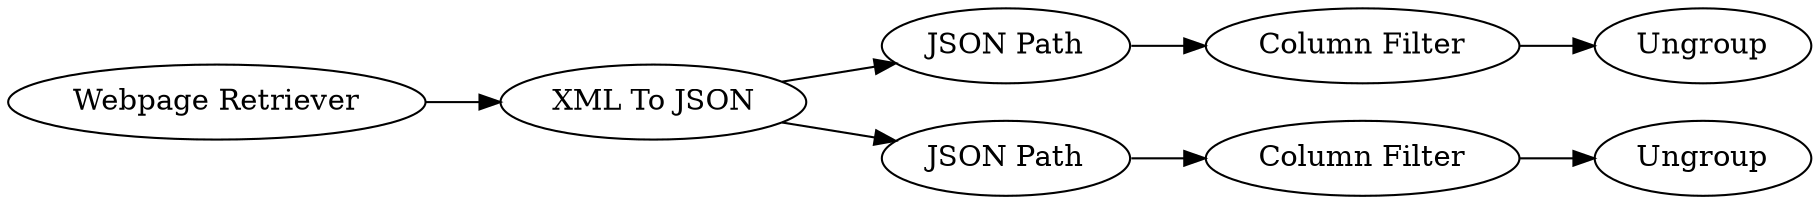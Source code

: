 digraph {
	479 -> 493
	493 -> 497
	496 -> 495
	499 -> 498
	497 -> 499
	494 -> 496
	493 -> 494
	498 [label=Ungroup]
	479 [label="Webpage Retriever"]
	493 [label="XML To JSON"]
	496 [label="Column Filter"]
	494 [label="JSON Path"]
	497 [label="JSON Path"]
	499 [label="Column Filter"]
	495 [label=Ungroup]
	rankdir=LR
}
